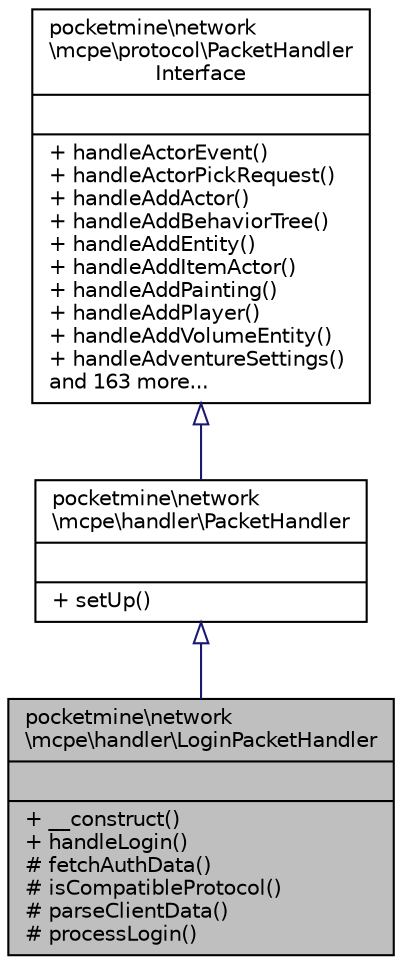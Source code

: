 digraph "pocketmine\network\mcpe\handler\LoginPacketHandler"
{
 // INTERACTIVE_SVG=YES
 // LATEX_PDF_SIZE
  edge [fontname="Helvetica",fontsize="10",labelfontname="Helvetica",labelfontsize="10"];
  node [fontname="Helvetica",fontsize="10",shape=record];
  Node1 [label="{pocketmine\\network\l\\mcpe\\handler\\LoginPacketHandler\n||+ __construct()\l+ handleLogin()\l# fetchAuthData()\l# isCompatibleProtocol()\l# parseClientData()\l# processLogin()\l}",height=0.2,width=0.4,color="black", fillcolor="grey75", style="filled", fontcolor="black",tooltip=" "];
  Node2 -> Node1 [dir="back",color="midnightblue",fontsize="10",style="solid",arrowtail="onormal",fontname="Helvetica"];
  Node2 [label="{pocketmine\\network\l\\mcpe\\handler\\PacketHandler\n||+ setUp()\l}",height=0.2,width=0.4,color="black", fillcolor="white", style="filled",URL="$d5/d23/classpocketmine_1_1network_1_1mcpe_1_1handler_1_1_packet_handler.html",tooltip=" "];
  Node3 -> Node2 [dir="back",color="midnightblue",fontsize="10",style="solid",arrowtail="onormal",fontname="Helvetica"];
  Node3 [label="{pocketmine\\network\l\\mcpe\\protocol\\PacketHandler\lInterface\n||+ handleActorEvent()\l+ handleActorPickRequest()\l+ handleAddActor()\l+ handleAddBehaviorTree()\l+ handleAddEntity()\l+ handleAddItemActor()\l+ handleAddPainting()\l+ handleAddPlayer()\l+ handleAddVolumeEntity()\l+ handleAdventureSettings()\land 163 more...\l}",height=0.2,width=0.4,color="black", fillcolor="white", style="filled",URL="$d1/d7c/interfacepocketmine_1_1network_1_1mcpe_1_1protocol_1_1_packet_handler_interface.html",tooltip=" "];
}
